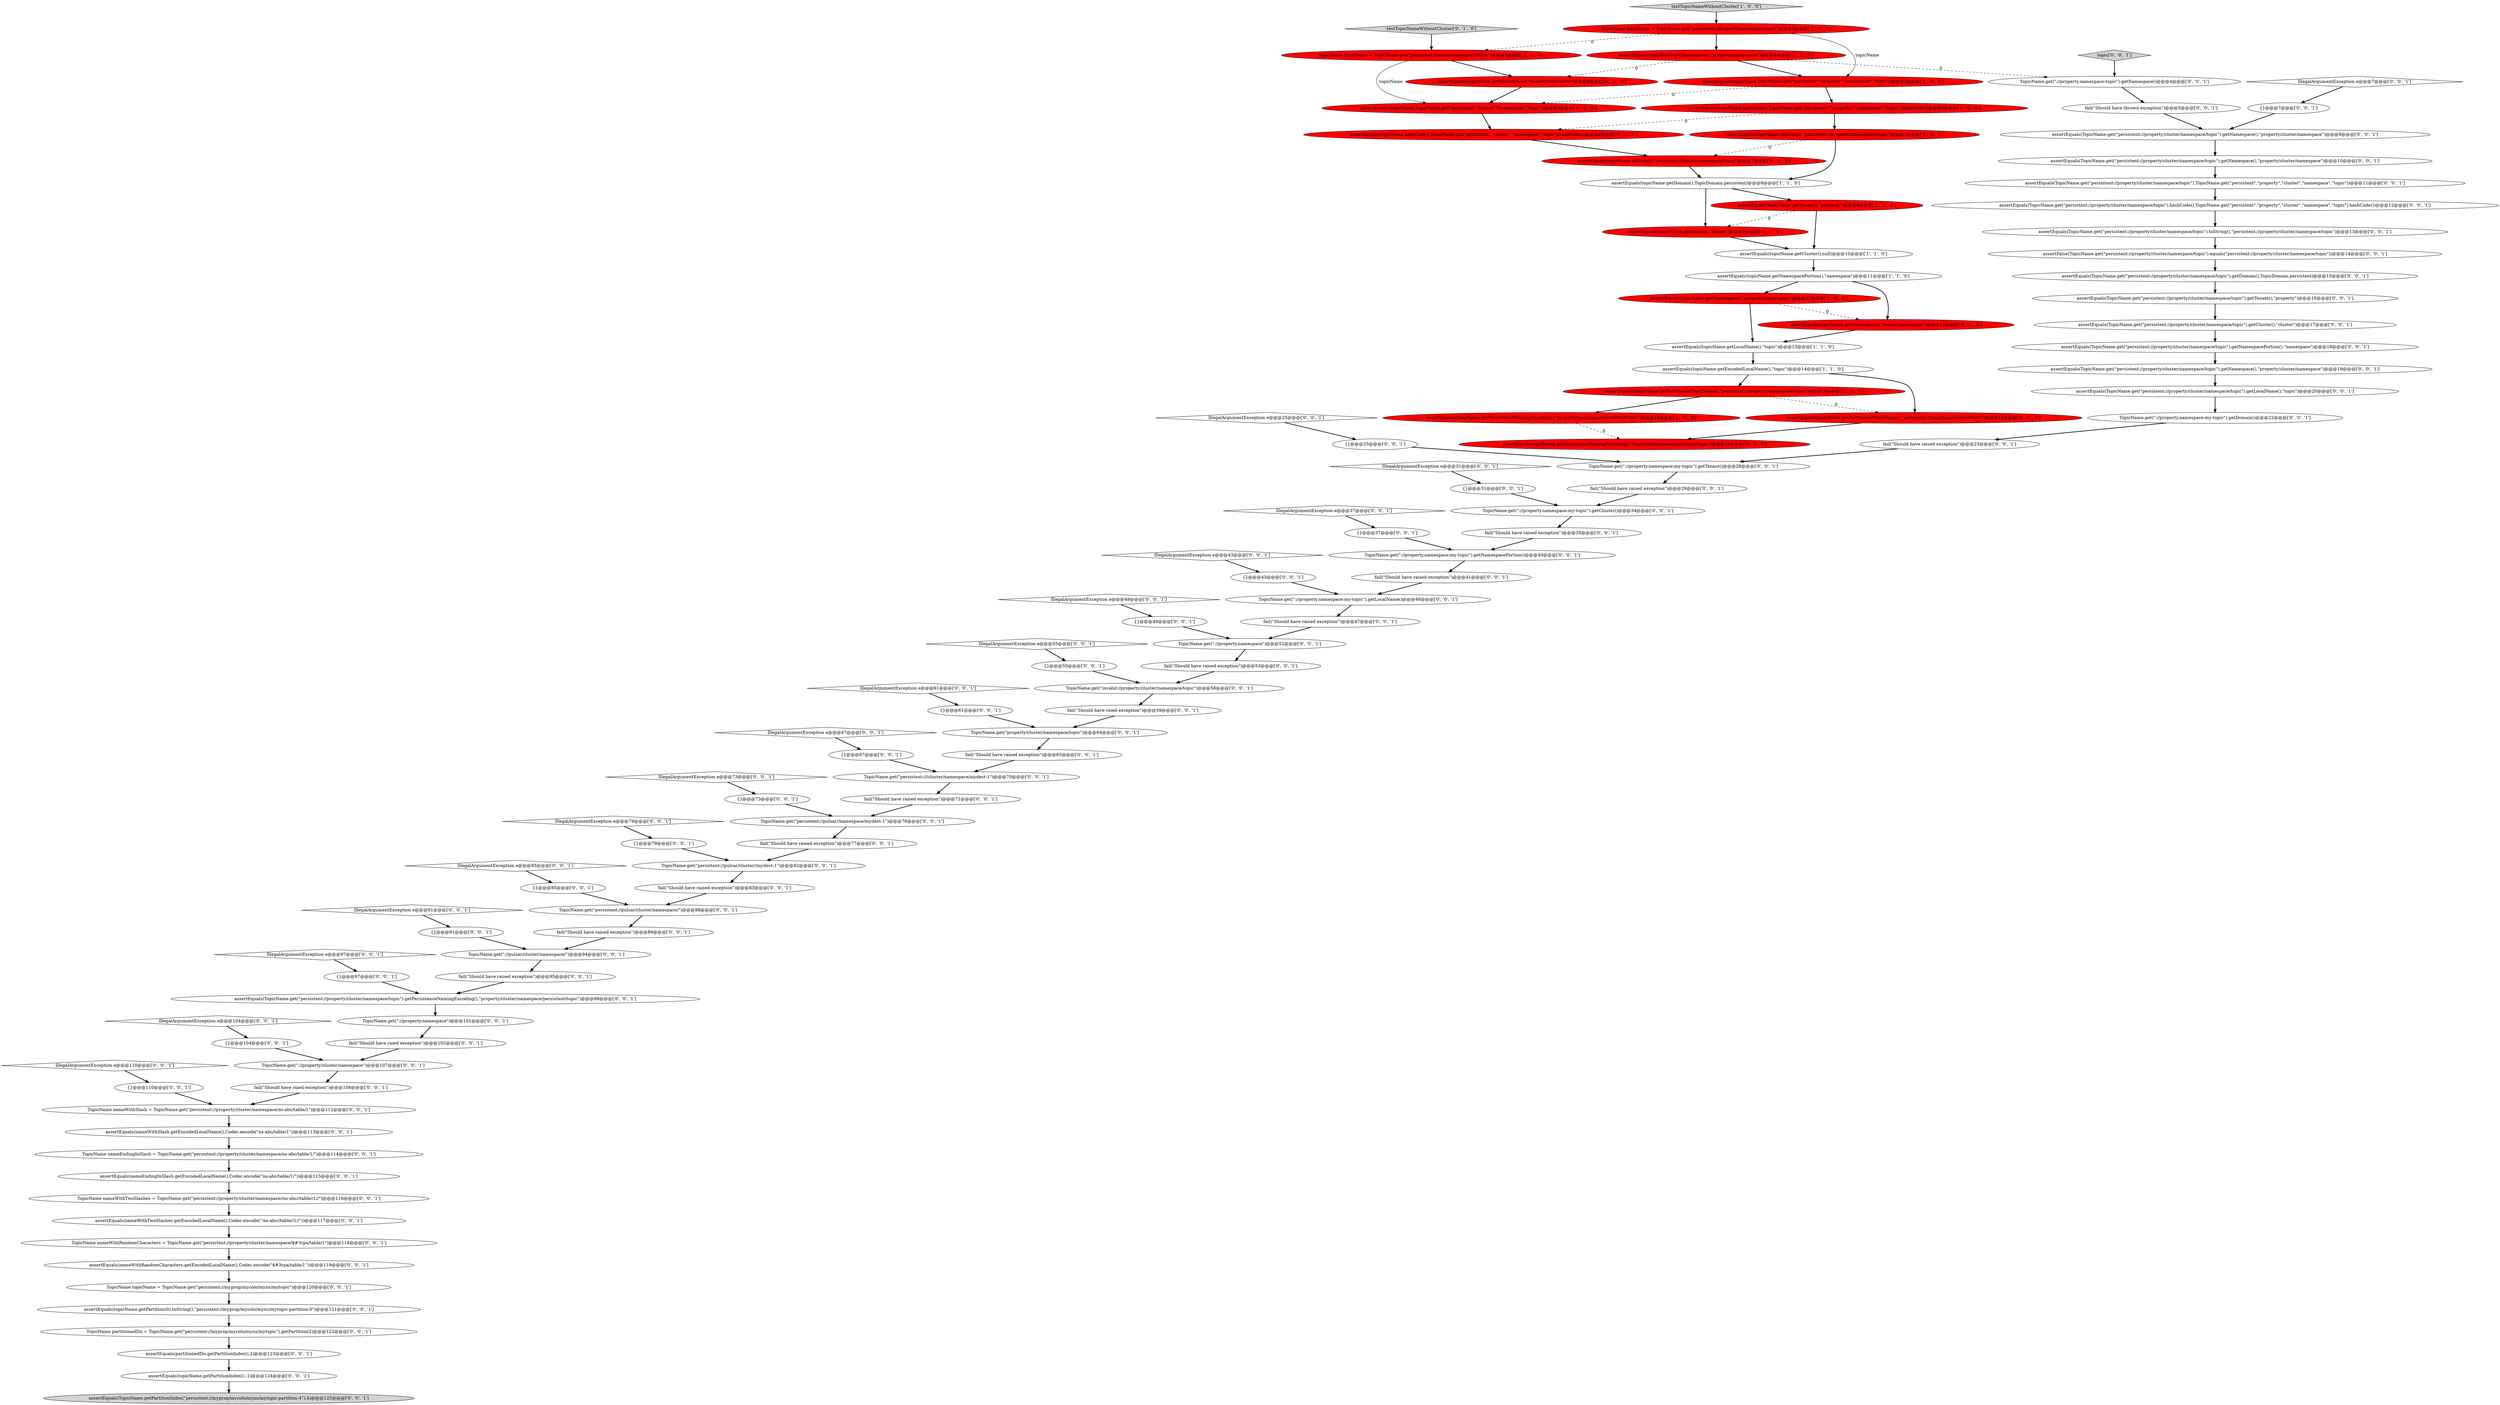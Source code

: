 digraph {
41 [style = filled, label = "assertEquals(TopicName.get(\"persistent://property/cluster/namespace/topic\").getNamespacePortion(),\"namespace\")@@@18@@@['0', '0', '1']", fillcolor = white, shape = ellipse image = "AAA0AAABBB3BBB"];
5 [style = filled, label = "assertEquals(topicName.getLocalName(),\"topic\")@@@13@@@['1', '1', '0']", fillcolor = white, shape = ellipse image = "AAA0AAABBB1BBB"];
70 [style = filled, label = "fail(\"Should have raised exception\")@@@89@@@['0', '0', '1']", fillcolor = white, shape = ellipse image = "AAA0AAABBB3BBB"];
60 [style = filled, label = "assertEquals(nameEndingInSlash.getEncodedLocalName(),Codec.encode(\"ns-abc/table/1/\"))@@@115@@@['0', '0', '1']", fillcolor = white, shape = ellipse image = "AAA0AAABBB3BBB"];
114 [style = filled, label = "fail(\"Should have raised exception\")@@@95@@@['0', '0', '1']", fillcolor = white, shape = ellipse image = "AAA0AAABBB3BBB"];
90 [style = filled, label = "IllegalArgumentException e@@@73@@@['0', '0', '1']", fillcolor = white, shape = diamond image = "AAA0AAABBB3BBB"];
79 [style = filled, label = "assertEquals(TopicName.getPartitionIndex(\"persistent://myprop/mycolo/myns/mytopic-partition-4\"),4)@@@125@@@['0', '0', '1']", fillcolor = lightgray, shape = ellipse image = "AAA0AAABBB3BBB"];
46 [style = filled, label = "TopicName.get(\"://property.namespace\")@@@52@@@['0', '0', '1']", fillcolor = white, shape = ellipse image = "AAA0AAABBB3BBB"];
115 [style = filled, label = "fail(\"Should have raised exception\")@@@47@@@['0', '0', '1']", fillcolor = white, shape = ellipse image = "AAA0AAABBB3BBB"];
23 [style = filled, label = "testTopicNameWithoutCluster['0', '1', '0']", fillcolor = lightgray, shape = diamond image = "AAA0AAABBB2BBB"];
83 [style = filled, label = "assertEquals(TopicName.get(\"persistent://property/cluster/namespace/topic\").getPersistenceNamingEncoding(),\"property/cluster/namespace/persistent/topic\")@@@99@@@['0', '0', '1']", fillcolor = white, shape = ellipse image = "AAA0AAABBB3BBB"];
39 [style = filled, label = "assertEquals(nameWithSlash.getEncodedLocalName(),Codec.encode(\"ns-abc/table/1\"))@@@113@@@['0', '0', '1']", fillcolor = white, shape = ellipse image = "AAA0AAABBB3BBB"];
80 [style = filled, label = "fail(\"Should have raised exception\")@@@29@@@['0', '0', '1']", fillcolor = white, shape = ellipse image = "AAA0AAABBB3BBB"];
16 [style = filled, label = "assertEquals(topicName.hashCode(),TopicName.get(\"persistent\",\"tenant\",\"namespace\",\"topic\").hashCode())@@@6@@@['0', '1', '0']", fillcolor = red, shape = ellipse image = "AAA1AAABBB2BBB"];
11 [style = filled, label = "assertEquals(topicName.getPartitionedTopicName(),\"persistent://property/namespace/topic\")@@@15@@@['1', '0', '0']", fillcolor = red, shape = ellipse image = "AAA1AAABBB1BBB"];
4 [style = filled, label = "assertEquals(topicName.getCluster(),null)@@@10@@@['1', '1', '0']", fillcolor = white, shape = ellipse image = "AAA0AAABBB1BBB"];
67 [style = filled, label = "fail(\"Should have raised exception\")@@@83@@@['0', '0', '1']", fillcolor = white, shape = ellipse image = "AAA0AAABBB3BBB"];
100 [style = filled, label = "TopicName.get(\"persistent://pulsar/cluster//mydest-1\")@@@82@@@['0', '0', '1']", fillcolor = white, shape = ellipse image = "AAA0AAABBB3BBB"];
29 [style = filled, label = "fail(\"Should have raied exception\")@@@102@@@['0', '0', '1']", fillcolor = white, shape = ellipse image = "AAA0AAABBB3BBB"];
24 [style = filled, label = "TopicName topicName = TopicName.get(\"persistent://tenant/namespace/topic\")@@@3@@@['0', '1', '0']", fillcolor = red, shape = ellipse image = "AAA1AAABBB2BBB"];
1 [style = filled, label = "assertEquals(topicName,TopicName.get(\"persistent\",\"property\",\"namespace\",\"topic\"))@@@5@@@['1', '0', '0']", fillcolor = red, shape = ellipse image = "AAA1AAABBB1BBB"];
35 [style = filled, label = "{}@@@61@@@['0', '0', '1']", fillcolor = white, shape = ellipse image = "AAA0AAABBB3BBB"];
19 [style = filled, label = "assertEquals(topicName.getTenant(),\"tenant\")@@@9@@@['0', '1', '0']", fillcolor = red, shape = ellipse image = "AAA1AAABBB2BBB"];
109 [style = filled, label = "TopicName.get(\"://property.namespace:my-topic\").getLocalName()@@@46@@@['0', '0', '1']", fillcolor = white, shape = ellipse image = "AAA0AAABBB3BBB"];
73 [style = filled, label = "assertEquals(partitionedDn.getPartitionIndex(),2)@@@123@@@['0', '0', '1']", fillcolor = white, shape = ellipse image = "AAA0AAABBB3BBB"];
86 [style = filled, label = "fail(\"Should have raised exception\")@@@65@@@['0', '0', '1']", fillcolor = white, shape = ellipse image = "AAA0AAABBB3BBB"];
89 [style = filled, label = "IllegalArgumentException e@@@55@@@['0', '0', '1']", fillcolor = white, shape = diamond image = "AAA0AAABBB3BBB"];
93 [style = filled, label = "fail(\"Should have raised exception\")@@@71@@@['0', '0', '1']", fillcolor = white, shape = ellipse image = "AAA0AAABBB3BBB"];
37 [style = filled, label = "TopicName.get(\"://property.namespace\")@@@101@@@['0', '0', '1']", fillcolor = white, shape = ellipse image = "AAA0AAABBB3BBB"];
12 [style = filled, label = "assertEquals(topicName.getNamespace(),\"property/namespace\")@@@12@@@['1', '0', '0']", fillcolor = red, shape = ellipse image = "AAA1AAABBB1BBB"];
85 [style = filled, label = "TopicName nameWithSlash = TopicName.get(\"persistent://property/cluster/namespace/ns-abc/table/1\")@@@112@@@['0', '0', '1']", fillcolor = white, shape = ellipse image = "AAA0AAABBB3BBB"];
97 [style = filled, label = "IllegalArgumentException e@@@67@@@['0', '0', '1']", fillcolor = white, shape = diamond image = "AAA0AAABBB3BBB"];
102 [style = filled, label = "TopicName.get(\"persistent:///cluster/namespace/mydest-1\")@@@70@@@['0', '0', '1']", fillcolor = white, shape = ellipse image = "AAA0AAABBB3BBB"];
14 [style = filled, label = "testTopicNameWithoutCluster['1', '0', '0']", fillcolor = lightgray, shape = diamond image = "AAA0AAABBB1BBB"];
82 [style = filled, label = "assertEquals(TopicName.get(\"persistent://property/cluster/namespace/topic\").hashCode(),TopicName.get(\"persistent\",\"property\",\"cluster\",\"namespace\",\"topic\").hashCode())@@@12@@@['0', '0', '1']", fillcolor = white, shape = ellipse image = "AAA0AAABBB3BBB"];
36 [style = filled, label = "{}@@@91@@@['0', '0', '1']", fillcolor = white, shape = ellipse image = "AAA0AAABBB3BBB"];
13 [style = filled, label = "TopicName topicName = TopicName.get(\"persistent://property/namespace/topic\")@@@3@@@['1', '0', '0']", fillcolor = red, shape = ellipse image = "AAA1AAABBB1BBB"];
6 [style = filled, label = "assertEquals(topicName.hashCode(),TopicName.get(\"persistent\",\"property\",\"namespace\",\"topic\").hashCode())@@@6@@@['1', '0', '0']", fillcolor = red, shape = ellipse image = "AAA1AAABBB1BBB"];
76 [style = filled, label = "assertEquals(topicName.getPartitionIndex(),-1)@@@124@@@['0', '0', '1']", fillcolor = white, shape = ellipse image = "AAA0AAABBB3BBB"];
68 [style = filled, label = "{}@@@67@@@['0', '0', '1']", fillcolor = white, shape = ellipse image = "AAA0AAABBB3BBB"];
55 [style = filled, label = "{}@@@110@@@['0', '0', '1']", fillcolor = white, shape = ellipse image = "AAA0AAABBB3BBB"];
50 [style = filled, label = "TopicName.get(\"persistent://pulsar/cluster/namespace/\")@@@88@@@['0', '0', '1']", fillcolor = white, shape = ellipse image = "AAA0AAABBB3BBB"];
92 [style = filled, label = "TopicName.get(\"://property.namespace:my-topic\").getNamespacePortion()@@@40@@@['0', '0', '1']", fillcolor = white, shape = ellipse image = "AAA0AAABBB3BBB"];
25 [style = filled, label = "TopicName.get(\"invalid://property/cluster/namespace/topic\")@@@58@@@['0', '0', '1']", fillcolor = white, shape = ellipse image = "AAA0AAABBB3BBB"];
48 [style = filled, label = "assertEquals(TopicName.get(\"persistent://property/cluster/namespace/topic\").getCluster(),\"cluster\")@@@17@@@['0', '0', '1']", fillcolor = white, shape = ellipse image = "AAA0AAABBB3BBB"];
65 [style = filled, label = "fail(\"Should have raised exception\")@@@53@@@['0', '0', '1']", fillcolor = white, shape = ellipse image = "AAA0AAABBB3BBB"];
116 [style = filled, label = "IllegalArgumentException e@@@85@@@['0', '0', '1']", fillcolor = white, shape = diamond image = "AAA0AAABBB3BBB"];
30 [style = filled, label = "assertEquals(TopicName.get(\"persistent://property/cluster/namespace/topic\").getTenant(),\"property\")@@@16@@@['0', '0', '1']", fillcolor = white, shape = ellipse image = "AAA0AAABBB3BBB"];
63 [style = filled, label = "IllegalArgumentException e@@@7@@@['0', '0', '1']", fillcolor = white, shape = diamond image = "AAA0AAABBB3BBB"];
54 [style = filled, label = "{}@@@37@@@['0', '0', '1']", fillcolor = white, shape = ellipse image = "AAA0AAABBB3BBB"];
47 [style = filled, label = "IllegalArgumentException e@@@79@@@['0', '0', '1']", fillcolor = white, shape = diamond image = "AAA0AAABBB3BBB"];
87 [style = filled, label = "TopicName nameEndingInSlash = TopicName.get(\"persistent://property/cluster/namespace/ns-abc/table/1/\")@@@114@@@['0', '0', '1']", fillcolor = white, shape = ellipse image = "AAA0AAABBB3BBB"];
0 [style = filled, label = "assertEquals(topicName.getPersistenceNamingEncoding(),\"property/namespace/persistent/topic\")@@@16@@@['1', '0', '0']", fillcolor = red, shape = ellipse image = "AAA1AAABBB1BBB"];
22 [style = filled, label = "assertEquals(topicName.toString(),\"persistent://tenant/namespace/topic\")@@@7@@@['0', '1', '0']", fillcolor = red, shape = ellipse image = "AAA1AAABBB2BBB"];
91 [style = filled, label = "{}@@@85@@@['0', '0', '1']", fillcolor = white, shape = ellipse image = "AAA0AAABBB3BBB"];
104 [style = filled, label = "TopicName.get(\"://property.namespace:my-topic\").getCluster()@@@34@@@['0', '0', '1']", fillcolor = white, shape = ellipse image = "AAA0AAABBB3BBB"];
49 [style = filled, label = "IllegalArgumentException e@@@61@@@['0', '0', '1']", fillcolor = white, shape = diamond image = "AAA0AAABBB3BBB"];
71 [style = filled, label = "{}@@@104@@@['0', '0', '1']", fillcolor = white, shape = ellipse image = "AAA0AAABBB3BBB"];
112 [style = filled, label = "assertEquals(TopicName.get(\"persistent://property/cluster/namespace/topic\").getNamespace(),\"property/cluster/namespace\")@@@19@@@['0', '0', '1']", fillcolor = white, shape = ellipse image = "AAA0AAABBB3BBB"];
20 [style = filled, label = "assertEquals(topicName.getNamespace(),\"tenant/namespace\")@@@4@@@['0', '1', '0']", fillcolor = red, shape = ellipse image = "AAA1AAABBB2BBB"];
81 [style = filled, label = "assertEquals(nameWithRandomCharacters.getEncodedLocalName(),Codec.encode(\"$#3rpa/table/1\"))@@@119@@@['0', '0', '1']", fillcolor = white, shape = ellipse image = "AAA0AAABBB3BBB"];
106 [style = filled, label = "IllegalArgumentException e@@@25@@@['0', '0', '1']", fillcolor = white, shape = diamond image = "AAA0AAABBB3BBB"];
52 [style = filled, label = "{}@@@25@@@['0', '0', '1']", fillcolor = white, shape = ellipse image = "AAA0AAABBB3BBB"];
8 [style = filled, label = "assertEquals(topicName.getNamespace(),\"property/namespace\")@@@4@@@['1', '0', '0']", fillcolor = red, shape = ellipse image = "AAA1AAABBB1BBB"];
34 [style = filled, label = "{}@@@7@@@['0', '0', '1']", fillcolor = white, shape = ellipse image = "AAA0AAABBB3BBB"];
62 [style = filled, label = "TopicName.get(\"persistent://pulsar//namespace/mydest-1\")@@@76@@@['0', '0', '1']", fillcolor = white, shape = ellipse image = "AAA0AAABBB3BBB"];
27 [style = filled, label = "{}@@@97@@@['0', '0', '1']", fillcolor = white, shape = ellipse image = "AAA0AAABBB3BBB"];
58 [style = filled, label = "assertEquals(TopicName.get(\"persistent://property/cluster/namespace/topic\").getNamespace(),\"property/cluster/namespace\")@@@10@@@['0', '0', '1']", fillcolor = white, shape = ellipse image = "AAA0AAABBB3BBB"];
66 [style = filled, label = "TopicName.get(\"property/cluster/namespace/topic\")@@@64@@@['0', '0', '1']", fillcolor = white, shape = ellipse image = "AAA0AAABBB3BBB"];
105 [style = filled, label = "assertEquals(topicName.getPartition(0).toString(),\"persistent://myprop/mycolo/myns/mytopic-partition-0\")@@@121@@@['0', '0', '1']", fillcolor = white, shape = ellipse image = "AAA0AAABBB3BBB"];
84 [style = filled, label = "TopicName.get(\"://property/cluster/namespace\")@@@107@@@['0', '0', '1']", fillcolor = white, shape = ellipse image = "AAA0AAABBB3BBB"];
94 [style = filled, label = "assertEquals(nameWithTwoSlashes.getEncodedLocalName(),Codec.encode(\"/ns-abc//table//1//\"))@@@117@@@['0', '0', '1']", fillcolor = white, shape = ellipse image = "AAA0AAABBB3BBB"];
69 [style = filled, label = "IllegalArgumentException e@@@43@@@['0', '0', '1']", fillcolor = white, shape = diamond image = "AAA0AAABBB3BBB"];
88 [style = filled, label = "fail(\"Should have thrown exception\")@@@5@@@['0', '0', '1']", fillcolor = white, shape = ellipse image = "AAA0AAABBB3BBB"];
15 [style = filled, label = "assertEquals(topicName.getPersistenceNamingEncoding(),\"tenant/namespace/persistent/topic\")@@@16@@@['0', '1', '0']", fillcolor = red, shape = ellipse image = "AAA1AAABBB2BBB"];
3 [style = filled, label = "assertEquals(topicName.getNamespacePortion(),\"namespace\")@@@11@@@['1', '1', '0']", fillcolor = white, shape = ellipse image = "AAA0AAABBB1BBB"];
44 [style = filled, label = "IllegalArgumentException e@@@110@@@['0', '0', '1']", fillcolor = white, shape = diamond image = "AAA0AAABBB3BBB"];
64 [style = filled, label = "{}@@@79@@@['0', '0', '1']", fillcolor = white, shape = ellipse image = "AAA0AAABBB3BBB"];
72 [style = filled, label = "IllegalArgumentException e@@@104@@@['0', '0', '1']", fillcolor = white, shape = diamond image = "AAA0AAABBB3BBB"];
95 [style = filled, label = "IllegalArgumentException e@@@37@@@['0', '0', '1']", fillcolor = white, shape = diamond image = "AAA0AAABBB3BBB"];
77 [style = filled, label = "IllegalArgumentException e@@@49@@@['0', '0', '1']", fillcolor = white, shape = diamond image = "AAA0AAABBB3BBB"];
38 [style = filled, label = "assertEquals(TopicName.get(\"persistent://property/cluster/namespace/topic\").getNamespace(),\"property/cluster/namespace\")@@@9@@@['0', '0', '1']", fillcolor = white, shape = ellipse image = "AAA0AAABBB3BBB"];
75 [style = filled, label = "fail(\"Should have raised exception\")@@@23@@@['0', '0', '1']", fillcolor = white, shape = ellipse image = "AAA0AAABBB3BBB"];
74 [style = filled, label = "assertEquals(TopicName.get(\"persistent://property/cluster/namespace/topic\").getDomain(),TopicDomain.persistent)@@@15@@@['0', '0', '1']", fillcolor = white, shape = ellipse image = "AAA0AAABBB3BBB"];
43 [style = filled, label = "IllegalArgumentException e@@@91@@@['0', '0', '1']", fillcolor = white, shape = diamond image = "AAA0AAABBB3BBB"];
32 [style = filled, label = "TopicName partitionedDn = TopicName.get(\"persistent://myprop/mycolo/myns/mytopic\").getPartition(2)@@@122@@@['0', '0', '1']", fillcolor = white, shape = ellipse image = "AAA0AAABBB3BBB"];
9 [style = filled, label = "assertEquals(topicName.getEncodedLocalName(),\"topic\")@@@14@@@['1', '1', '0']", fillcolor = white, shape = ellipse image = "AAA0AAABBB1BBB"];
98 [style = filled, label = "{}@@@73@@@['0', '0', '1']", fillcolor = white, shape = ellipse image = "AAA0AAABBB3BBB"];
56 [style = filled, label = "fail(\"Should have raised exception\")@@@41@@@['0', '0', '1']", fillcolor = white, shape = ellipse image = "AAA0AAABBB3BBB"];
103 [style = filled, label = "fail(\"Should have raied exception\")@@@59@@@['0', '0', '1']", fillcolor = white, shape = ellipse image = "AAA0AAABBB3BBB"];
31 [style = filled, label = "IllegalArgumentException e@@@97@@@['0', '0', '1']", fillcolor = white, shape = diamond image = "AAA0AAABBB3BBB"];
51 [style = filled, label = "TopicName.get(\"://property.namespace:topic\").getNamespace()@@@4@@@['0', '0', '1']", fillcolor = white, shape = ellipse image = "AAA0AAABBB3BBB"];
7 [style = filled, label = "assertEquals(topicName.getTenant(),\"property\")@@@9@@@['1', '0', '0']", fillcolor = red, shape = ellipse image = "AAA1AAABBB1BBB"];
61 [style = filled, label = "{}@@@49@@@['0', '0', '1']", fillcolor = white, shape = ellipse image = "AAA0AAABBB3BBB"];
108 [style = filled, label = "fail(\"Should have raied exception\")@@@108@@@['0', '0', '1']", fillcolor = white, shape = ellipse image = "AAA0AAABBB3BBB"];
21 [style = filled, label = "assertEquals(topicName,TopicName.get(\"persistent\",\"tenant\",\"namespace\",\"topic\"))@@@5@@@['0', '1', '0']", fillcolor = red, shape = ellipse image = "AAA1AAABBB2BBB"];
96 [style = filled, label = "TopicName.get(\"://pulsar/cluster/namespace/\")@@@94@@@['0', '0', '1']", fillcolor = white, shape = ellipse image = "AAA0AAABBB3BBB"];
10 [style = filled, label = "assertEquals(topicName.toString(),\"persistent://property/namespace/topic\")@@@7@@@['1', '0', '0']", fillcolor = red, shape = ellipse image = "AAA1AAABBB1BBB"];
110 [style = filled, label = "TopicName.get(\"://property.namespace:my-topic\").getTenant()@@@28@@@['0', '0', '1']", fillcolor = white, shape = ellipse image = "AAA0AAABBB3BBB"];
45 [style = filled, label = "assertEquals(TopicName.get(\"persistent://property/cluster/namespace/topic\"),TopicName.get(\"persistent\",\"property\",\"cluster\",\"namespace\",\"topic\"))@@@11@@@['0', '0', '1']", fillcolor = white, shape = ellipse image = "AAA0AAABBB3BBB"];
113 [style = filled, label = "{}@@@31@@@['0', '0', '1']", fillcolor = white, shape = ellipse image = "AAA0AAABBB3BBB"];
33 [style = filled, label = "TopicName nameWithRandomCharacters = TopicName.get(\"persistent://property/cluster/namespace/$#3rpa/table/1\")@@@118@@@['0', '0', '1']", fillcolor = white, shape = ellipse image = "AAA0AAABBB3BBB"];
40 [style = filled, label = "TopicName nameWithTwoSlashes = TopicName.get(\"persistent://property/cluster/namespace//ns-abc//table//1//\")@@@116@@@['0', '0', '1']", fillcolor = white, shape = ellipse image = "AAA0AAABBB3BBB"];
17 [style = filled, label = "assertEquals(topicName.getPartitionedTopicName(),\"persistent://tenant/namespace/topic\")@@@15@@@['0', '1', '0']", fillcolor = red, shape = ellipse image = "AAA1AAABBB2BBB"];
42 [style = filled, label = "assertEquals(TopicName.get(\"persistent://property/cluster/namespace/topic\").toString(),\"persistent://property/cluster/namespace/topic\")@@@13@@@['0', '0', '1']", fillcolor = white, shape = ellipse image = "AAA0AAABBB3BBB"];
59 [style = filled, label = "topic['0', '0', '1']", fillcolor = lightgray, shape = diamond image = "AAA0AAABBB3BBB"];
26 [style = filled, label = "fail(\"Should have raised exception\")@@@35@@@['0', '0', '1']", fillcolor = white, shape = ellipse image = "AAA0AAABBB3BBB"];
18 [style = filled, label = "assertEquals(topicName.getNamespace(),\"tenant/namespace\")@@@12@@@['0', '1', '0']", fillcolor = red, shape = ellipse image = "AAA1AAABBB2BBB"];
28 [style = filled, label = "TopicName.get(\"://property.namespace:my-topic\").getDomain()@@@22@@@['0', '0', '1']", fillcolor = white, shape = ellipse image = "AAA0AAABBB3BBB"];
78 [style = filled, label = "{}@@@43@@@['0', '0', '1']", fillcolor = white, shape = ellipse image = "AAA0AAABBB3BBB"];
111 [style = filled, label = "{}@@@55@@@['0', '0', '1']", fillcolor = white, shape = ellipse image = "AAA0AAABBB3BBB"];
107 [style = filled, label = "IllegalArgumentException e@@@31@@@['0', '0', '1']", fillcolor = white, shape = diamond image = "AAA0AAABBB3BBB"];
53 [style = filled, label = "fail(\"Should have raised exception\")@@@77@@@['0', '0', '1']", fillcolor = white, shape = ellipse image = "AAA0AAABBB3BBB"];
2 [style = filled, label = "assertEquals(topicName.getDomain(),TopicDomain.persistent)@@@8@@@['1', '1', '0']", fillcolor = white, shape = ellipse image = "AAA0AAABBB1BBB"];
57 [style = filled, label = "assertFalse(TopicName.get(\"persistent://property/cluster/namespace/topic\").equals(\"persistent://property/cluster/namespace/topic\"))@@@14@@@['0', '0', '1']", fillcolor = white, shape = ellipse image = "AAA0AAABBB3BBB"];
99 [style = filled, label = "TopicName topicName = TopicName.get(\"persistent://myprop/mycolo/myns/mytopic\")@@@120@@@['0', '0', '1']", fillcolor = white, shape = ellipse image = "AAA0AAABBB3BBB"];
101 [style = filled, label = "assertEquals(TopicName.get(\"persistent://property/cluster/namespace/topic\").getLocalName(),\"topic\")@@@20@@@['0', '0', '1']", fillcolor = white, shape = ellipse image = "AAA0AAABBB3BBB"];
88->38 [style = bold, label=""];
25->103 [style = bold, label=""];
12->5 [style = bold, label=""];
9->11 [style = bold, label=""];
5->9 [style = bold, label=""];
36->96 [style = bold, label=""];
59->51 [style = bold, label=""];
97->68 [style = bold, label=""];
63->34 [style = bold, label=""];
61->46 [style = bold, label=""];
45->82 [style = bold, label=""];
10->22 [style = dashed, label="0"];
69->78 [style = bold, label=""];
24->21 [style = solid, label="topicName"];
27->83 [style = bold, label=""];
3->18 [style = bold, label=""];
99->105 [style = bold, label=""];
8->1 [style = bold, label=""];
13->24 [style = dashed, label="0"];
51->88 [style = bold, label=""];
77->61 [style = bold, label=""];
54->92 [style = bold, label=""];
62->53 [style = bold, label=""];
101->28 [style = bold, label=""];
92->56 [style = bold, label=""];
8->51 [style = dashed, label="0"];
57->74 [style = bold, label=""];
74->30 [style = bold, label=""];
21->16 [style = bold, label=""];
104->26 [style = bold, label=""];
90->98 [style = bold, label=""];
87->60 [style = bold, label=""];
73->76 [style = bold, label=""];
68->102 [style = bold, label=""];
111->25 [style = bold, label=""];
53->100 [style = bold, label=""];
47->64 [style = bold, label=""];
4->3 [style = bold, label=""];
116->91 [style = bold, label=""];
48->41 [style = bold, label=""];
55->85 [style = bold, label=""];
35->66 [style = bold, label=""];
66->86 [style = bold, label=""];
50->70 [style = bold, label=""];
37->29 [style = bold, label=""];
9->17 [style = bold, label=""];
112->101 [style = bold, label=""];
52->110 [style = bold, label=""];
89->111 [style = bold, label=""];
95->54 [style = bold, label=""];
24->20 [style = bold, label=""];
6->16 [style = dashed, label="0"];
114->83 [style = bold, label=""];
44->55 [style = bold, label=""];
96->114 [style = bold, label=""];
31->27 [style = bold, label=""];
106->52 [style = bold, label=""];
83->37 [style = bold, label=""];
29->84 [style = bold, label=""];
85->39 [style = bold, label=""];
72->71 [style = bold, label=""];
109->115 [style = bold, label=""];
71->84 [style = bold, label=""];
107->113 [style = bold, label=""];
17->15 [style = bold, label=""];
98->62 [style = bold, label=""];
64->100 [style = bold, label=""];
40->94 [style = bold, label=""];
10->2 [style = bold, label=""];
34->38 [style = bold, label=""];
103->66 [style = bold, label=""];
105->32 [style = bold, label=""];
32->73 [style = bold, label=""];
65->25 [style = bold, label=""];
108->85 [style = bold, label=""];
22->2 [style = bold, label=""];
110->80 [style = bold, label=""];
49->35 [style = bold, label=""];
81->99 [style = bold, label=""];
115->46 [style = bold, label=""];
43->36 [style = bold, label=""];
113->104 [style = bold, label=""];
11->17 [style = dashed, label="0"];
7->4 [style = bold, label=""];
3->12 [style = bold, label=""];
91->50 [style = bold, label=""];
84->108 [style = bold, label=""];
94->33 [style = bold, label=""];
28->75 [style = bold, label=""];
86->102 [style = bold, label=""];
1->6 [style = bold, label=""];
82->42 [style = bold, label=""];
42->57 [style = bold, label=""];
39->87 [style = bold, label=""];
6->10 [style = bold, label=""];
13->1 [style = solid, label="topicName"];
80->104 [style = bold, label=""];
14->13 [style = bold, label=""];
70->96 [style = bold, label=""];
93->62 [style = bold, label=""];
2->19 [style = bold, label=""];
38->58 [style = bold, label=""];
41->112 [style = bold, label=""];
33->81 [style = bold, label=""];
8->20 [style = dashed, label="0"];
100->67 [style = bold, label=""];
0->15 [style = dashed, label="0"];
1->21 [style = dashed, label="0"];
16->22 [style = bold, label=""];
75->110 [style = bold, label=""];
20->21 [style = bold, label=""];
26->92 [style = bold, label=""];
23->24 [style = bold, label=""];
11->0 [style = bold, label=""];
67->50 [style = bold, label=""];
7->19 [style = dashed, label="0"];
18->5 [style = bold, label=""];
78->109 [style = bold, label=""];
60->40 [style = bold, label=""];
58->45 [style = bold, label=""];
102->93 [style = bold, label=""];
56->109 [style = bold, label=""];
12->18 [style = dashed, label="0"];
76->79 [style = bold, label=""];
19->4 [style = bold, label=""];
2->7 [style = bold, label=""];
30->48 [style = bold, label=""];
13->8 [style = bold, label=""];
46->65 [style = bold, label=""];
}
